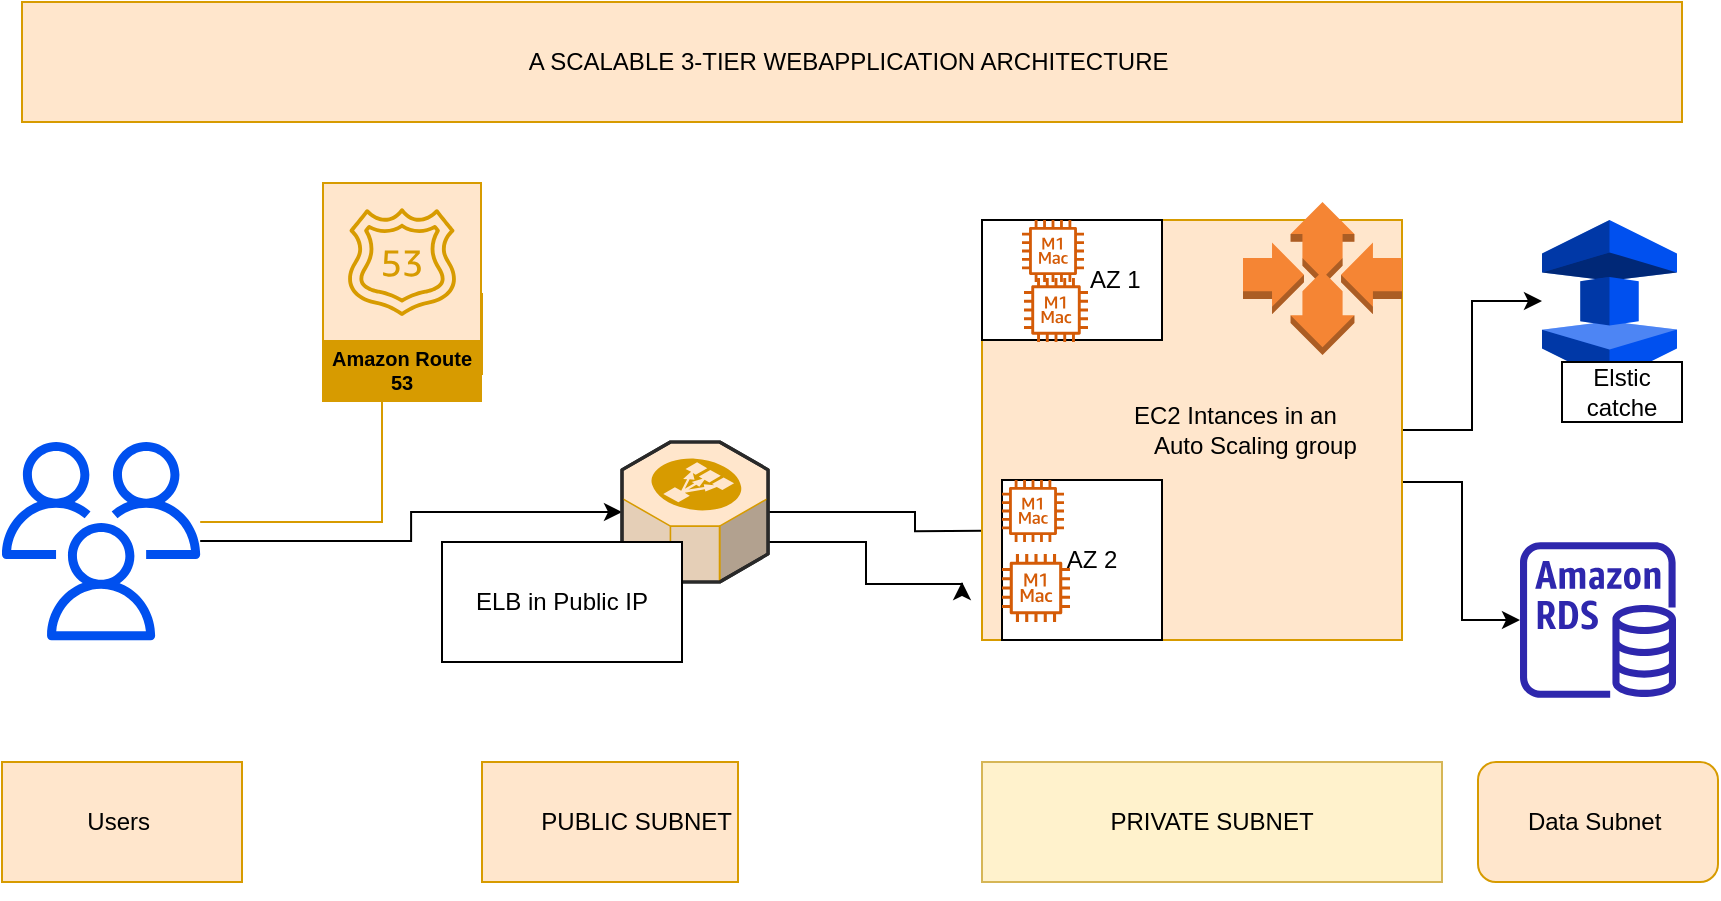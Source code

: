 <mxfile version="21.3.7" type="github">
  <diagram name="Page-1" id="q4RlhY44dmBAU-IlVTtu">
    <mxGraphModel dx="1833" dy="1605" grid="1" gridSize="10" guides="1" tooltips="1" connect="1" arrows="1" fold="1" page="1" pageScale="1" pageWidth="827" pageHeight="1169" math="0" shadow="0">
      <root>
        <mxCell id="0" />
        <mxCell id="1" parent="0" />
        <mxCell id="lgAd8PWdnQ6ZhwOLEmID-3" style="edgeStyle=orthogonalEdgeStyle;rounded=0;orthogonalLoop=1;jettySize=auto;html=1;" parent="1" source="lgAd8PWdnQ6ZhwOLEmID-1" target="lgAd8PWdnQ6ZhwOLEmID-2" edge="1">
          <mxGeometry relative="1" as="geometry" />
        </mxCell>
        <mxCell id="lgAd8PWdnQ6ZhwOLEmID-7" style="edgeStyle=orthogonalEdgeStyle;rounded=0;orthogonalLoop=1;jettySize=auto;html=1;fillColor=#ffe6cc;strokeColor=#d79b00;" parent="1" source="lgAd8PWdnQ6ZhwOLEmID-1" edge="1">
          <mxGeometry relative="1" as="geometry">
            <mxPoint x="195" y="110" as="targetPoint" />
            <Array as="points">
              <mxPoint x="180" y="200" />
              <mxPoint x="180" y="120" />
              <mxPoint x="195" y="120" />
            </Array>
          </mxGeometry>
        </mxCell>
        <mxCell id="lgAd8PWdnQ6ZhwOLEmID-1" value="" style="sketch=0;outlineConnect=0;fillColor=#0050ef;strokeColor=#001DBC;dashed=0;verticalLabelPosition=bottom;verticalAlign=top;align=center;html=1;fontSize=12;fontStyle=0;aspect=fixed;pointerEvents=1;shape=mxgraph.aws4.users;fontColor=#ffffff;" parent="1" vertex="1">
          <mxGeometry x="-10" y="160" width="99.09" height="99.09" as="geometry" />
        </mxCell>
        <mxCell id="lgAd8PWdnQ6ZhwOLEmID-8" style="edgeStyle=orthogonalEdgeStyle;rounded=0;orthogonalLoop=1;jettySize=auto;html=1;" parent="1" source="lgAd8PWdnQ6ZhwOLEmID-2" edge="1">
          <mxGeometry relative="1" as="geometry">
            <mxPoint x="520" y="204.085" as="targetPoint" />
          </mxGeometry>
        </mxCell>
        <mxCell id="lgAd8PWdnQ6ZhwOLEmID-21" style="edgeStyle=orthogonalEdgeStyle;rounded=0;orthogonalLoop=1;jettySize=auto;html=1;" parent="1" source="lgAd8PWdnQ6ZhwOLEmID-2" edge="1">
          <mxGeometry relative="1" as="geometry">
            <mxPoint x="470" y="230" as="targetPoint" />
            <Array as="points">
              <mxPoint x="422" y="210" />
              <mxPoint x="422" y="231" />
            </Array>
          </mxGeometry>
        </mxCell>
        <mxCell id="lgAd8PWdnQ6ZhwOLEmID-2" value="" style="verticalLabelPosition=bottom;html=1;verticalAlign=top;strokeWidth=1;align=center;outlineConnect=0;dashed=0;outlineConnect=0;shape=mxgraph.aws3d.elasticLoadBalancing;fillColor=#ffe6cc;strokeColor=#d79b00;aspect=fixed;" parent="1" vertex="1">
          <mxGeometry x="300" y="160" width="73.04" height="70" as="geometry" />
        </mxCell>
        <mxCell id="lgAd8PWdnQ6ZhwOLEmID-11" value="Route 53" style="whiteSpace=wrap;html=1;aspect=fixed;fillColor=#ffe6cc;strokeColor=#d79b00;" parent="1" vertex="1">
          <mxGeometry x="190" y="86" width="40" height="40" as="geometry" />
        </mxCell>
        <mxCell id="lgAd8PWdnQ6ZhwOLEmID-32" style="edgeStyle=orthogonalEdgeStyle;rounded=0;orthogonalLoop=1;jettySize=auto;html=1;" parent="1" source="lgAd8PWdnQ6ZhwOLEmID-12" target="lgAd8PWdnQ6ZhwOLEmID-23" edge="1">
          <mxGeometry relative="1" as="geometry" />
        </mxCell>
        <mxCell id="lgAd8PWdnQ6ZhwOLEmID-33" style="edgeStyle=orthogonalEdgeStyle;rounded=0;orthogonalLoop=1;jettySize=auto;html=1;" parent="1" source="lgAd8PWdnQ6ZhwOLEmID-12" target="lgAd8PWdnQ6ZhwOLEmID-26" edge="1">
          <mxGeometry relative="1" as="geometry">
            <Array as="points">
              <mxPoint x="720" y="180" />
              <mxPoint x="720" y="249" />
            </Array>
          </mxGeometry>
        </mxCell>
        <mxCell id="lgAd8PWdnQ6ZhwOLEmID-12" value="&amp;nbsp; &amp;nbsp; &amp;nbsp; &amp;nbsp; &amp;nbsp; &amp;nbsp; &amp;nbsp; EC2 Intances in an&amp;nbsp;&lt;br&gt;&amp;nbsp; &amp;nbsp; &amp;nbsp; &amp;nbsp; &amp;nbsp; &amp;nbsp; &amp;nbsp; &amp;nbsp; &amp;nbsp; &amp;nbsp;Auto Scaling group" style="whiteSpace=wrap;html=1;aspect=fixed;fillColor=#ffe6cc;strokeColor=#d79b00;" parent="1" vertex="1">
          <mxGeometry x="480" y="49" width="210" height="210" as="geometry" />
        </mxCell>
        <mxCell id="lgAd8PWdnQ6ZhwOLEmID-17" value="" style="outlineConnect=0;dashed=0;verticalLabelPosition=bottom;verticalAlign=top;align=center;html=1;shape=mxgraph.aws3.auto_scaling;fillColor=#F58534;gradientColor=none;" parent="1" vertex="1">
          <mxGeometry x="610.5" y="40" width="79.5" height="76.5" as="geometry" />
        </mxCell>
        <mxCell id="lgAd8PWdnQ6ZhwOLEmID-19" value="&lt;span style=&quot;white-space: pre;&quot;&gt;&#x9;&lt;/span&gt;PUBLIC SUBNET" style="whiteSpace=wrap;html=1;fillColor=#ffe6cc;strokeColor=#d79b00;" parent="1" vertex="1">
          <mxGeometry x="230" y="320" width="128" height="60" as="geometry" />
        </mxCell>
        <mxCell id="lgAd8PWdnQ6ZhwOLEmID-20" style="edgeStyle=orthogonalEdgeStyle;rounded=0;orthogonalLoop=1;jettySize=auto;html=1;exitX=0.5;exitY=1;exitDx=0;exitDy=0;" parent="1" source="lgAd8PWdnQ6ZhwOLEmID-19" target="lgAd8PWdnQ6ZhwOLEmID-19" edge="1">
          <mxGeometry relative="1" as="geometry" />
        </mxCell>
        <mxCell id="lgAd8PWdnQ6ZhwOLEmID-23" value="" style="outlineConnect=0;dashed=0;verticalLabelPosition=bottom;verticalAlign=top;align=center;html=1;shape=mxgraph.aws3.elasticache;fillColor=#0050ef;strokeColor=#001DBC;fontColor=#ffffff;" parent="1" vertex="1">
          <mxGeometry x="760" y="49" width="67.5" height="81" as="geometry" />
        </mxCell>
        <mxCell id="lgAd8PWdnQ6ZhwOLEmID-25" value="PRIVATE SUBNET" style="whiteSpace=wrap;html=1;fillColor=#fff2cc;strokeColor=#d6b656;" parent="1" vertex="1">
          <mxGeometry x="480" y="320" width="230" height="60" as="geometry" />
        </mxCell>
        <mxCell id="lgAd8PWdnQ6ZhwOLEmID-26" value="" style="sketch=0;outlineConnect=0;fontColor=#232F3E;gradientColor=none;fillColor=#2E27AD;strokeColor=none;dashed=0;verticalLabelPosition=bottom;verticalAlign=top;align=center;html=1;fontSize=12;fontStyle=0;aspect=fixed;pointerEvents=1;shape=mxgraph.aws4.rds_instance;" parent="1" vertex="1">
          <mxGeometry x="749" y="210" width="78" height="78" as="geometry" />
        </mxCell>
        <mxCell id="lgAd8PWdnQ6ZhwOLEmID-27" value="Data Subnet&amp;nbsp;" style="rounded=1;whiteSpace=wrap;html=1;fillColor=#ffe6cc;strokeColor=#d79b00;" parent="1" vertex="1">
          <mxGeometry x="728" y="320" width="120" height="60" as="geometry" />
        </mxCell>
        <mxCell id="lgAd8PWdnQ6ZhwOLEmID-28" style="edgeStyle=orthogonalEdgeStyle;rounded=0;orthogonalLoop=1;jettySize=auto;html=1;exitX=0.5;exitY=1;exitDx=0;exitDy=0;" parent="1" source="lgAd8PWdnQ6ZhwOLEmID-27" target="lgAd8PWdnQ6ZhwOLEmID-27" edge="1">
          <mxGeometry relative="1" as="geometry" />
        </mxCell>
        <mxCell id="lgAd8PWdnQ6ZhwOLEmID-29" value="Users&amp;nbsp;" style="whiteSpace=wrap;html=1;fillColor=#ffe6cc;strokeColor=#d79b00;" parent="1" vertex="1">
          <mxGeometry x="-10" y="320" width="120" height="60" as="geometry" />
        </mxCell>
        <mxCell id="lgAd8PWdnQ6ZhwOLEmID-30" value="A SCALABLE 3-TIER WEBAPPLICATION ARCHITECTURE&amp;nbsp;" style="whiteSpace=wrap;html=1;fillColor=#ffe6cc;strokeColor=#d79b00;" parent="1" vertex="1">
          <mxGeometry y="-60" width="830" height="60" as="geometry" />
        </mxCell>
        <mxCell id="lgAd8PWdnQ6ZhwOLEmID-31" value="Amazon Route 53" style="sketch=0;outlineConnect=0;strokeColor=#d79b00;fillColor=#ffe6cc;dashed=0;verticalLabelPosition=middle;verticalAlign=bottom;align=center;html=1;whiteSpace=wrap;fontSize=10;fontStyle=1;spacing=3;shape=mxgraph.aws4.productIcon;prIcon=mxgraph.aws4.route_53;" parent="1" vertex="1">
          <mxGeometry x="150" y="30" width="80" height="110" as="geometry" />
        </mxCell>
        <mxCell id="lgAd8PWdnQ6ZhwOLEmID-34" value="Elstic catche" style="whiteSpace=wrap;html=1;" parent="1" vertex="1">
          <mxGeometry x="770" y="120" width="60" height="30" as="geometry" />
        </mxCell>
        <mxCell id="lgAd8PWdnQ6ZhwOLEmID-35" value="ELB in Public IP" style="whiteSpace=wrap;html=1;" parent="1" vertex="1">
          <mxGeometry x="210" y="210" width="120" height="60" as="geometry" />
        </mxCell>
        <mxCell id="lgAd8PWdnQ6ZhwOLEmID-41" value="&amp;nbsp; &amp;nbsp; &amp;nbsp; &amp;nbsp; &amp;nbsp; &amp;nbsp; &amp;nbsp;AZ 1" style="rounded=0;whiteSpace=wrap;html=1;" parent="1" vertex="1">
          <mxGeometry x="480" y="49" width="90" height="60" as="geometry" />
        </mxCell>
        <mxCell id="lgAd8PWdnQ6ZhwOLEmID-42" value="&amp;nbsp; &amp;nbsp;AZ 2" style="whiteSpace=wrap;html=1;aspect=fixed;" parent="1" vertex="1">
          <mxGeometry x="490" y="179" width="80" height="80" as="geometry" />
        </mxCell>
        <mxCell id="lgAd8PWdnQ6ZhwOLEmID-43" value="" style="sketch=0;outlineConnect=0;fontColor=#232F3E;gradientColor=none;fillColor=#D45B07;strokeColor=none;dashed=0;verticalLabelPosition=bottom;verticalAlign=top;align=center;html=1;fontSize=12;fontStyle=0;aspect=fixed;pointerEvents=1;shape=mxgraph.aws4.ec2_m1_mac_instance;" parent="1" vertex="1">
          <mxGeometry x="500" y="49" width="31" height="31" as="geometry" />
        </mxCell>
        <mxCell id="lgAd8PWdnQ6ZhwOLEmID-45" value="" style="sketch=0;outlineConnect=0;fontColor=#232F3E;gradientColor=none;fillColor=#D45B07;strokeColor=none;dashed=0;verticalLabelPosition=bottom;verticalAlign=top;align=center;html=1;fontSize=12;fontStyle=0;aspect=fixed;pointerEvents=1;shape=mxgraph.aws4.ec2_m1_mac_instance;" parent="1" vertex="1">
          <mxGeometry x="501" y="78" width="32" height="32" as="geometry" />
        </mxCell>
        <mxCell id="lgAd8PWdnQ6ZhwOLEmID-46" value="" style="sketch=0;outlineConnect=0;fontColor=#232F3E;gradientColor=none;fillColor=#D45B07;strokeColor=none;dashed=0;verticalLabelPosition=bottom;verticalAlign=top;align=center;html=1;fontSize=12;fontStyle=0;aspect=fixed;pointerEvents=1;shape=mxgraph.aws4.ec2_m1_mac_instance;" parent="1" vertex="1">
          <mxGeometry x="490" y="179" width="31" height="31" as="geometry" />
        </mxCell>
        <mxCell id="lgAd8PWdnQ6ZhwOLEmID-47" value="" style="sketch=0;outlineConnect=0;fontColor=#232F3E;gradientColor=none;fillColor=#D45B07;strokeColor=none;dashed=0;verticalLabelPosition=bottom;verticalAlign=top;align=center;html=1;fontSize=12;fontStyle=0;aspect=fixed;pointerEvents=1;shape=mxgraph.aws4.ec2_m1_mac_instance;" parent="1" vertex="1">
          <mxGeometry x="490" y="216" width="34" height="34" as="geometry" />
        </mxCell>
      </root>
    </mxGraphModel>
  </diagram>
</mxfile>
